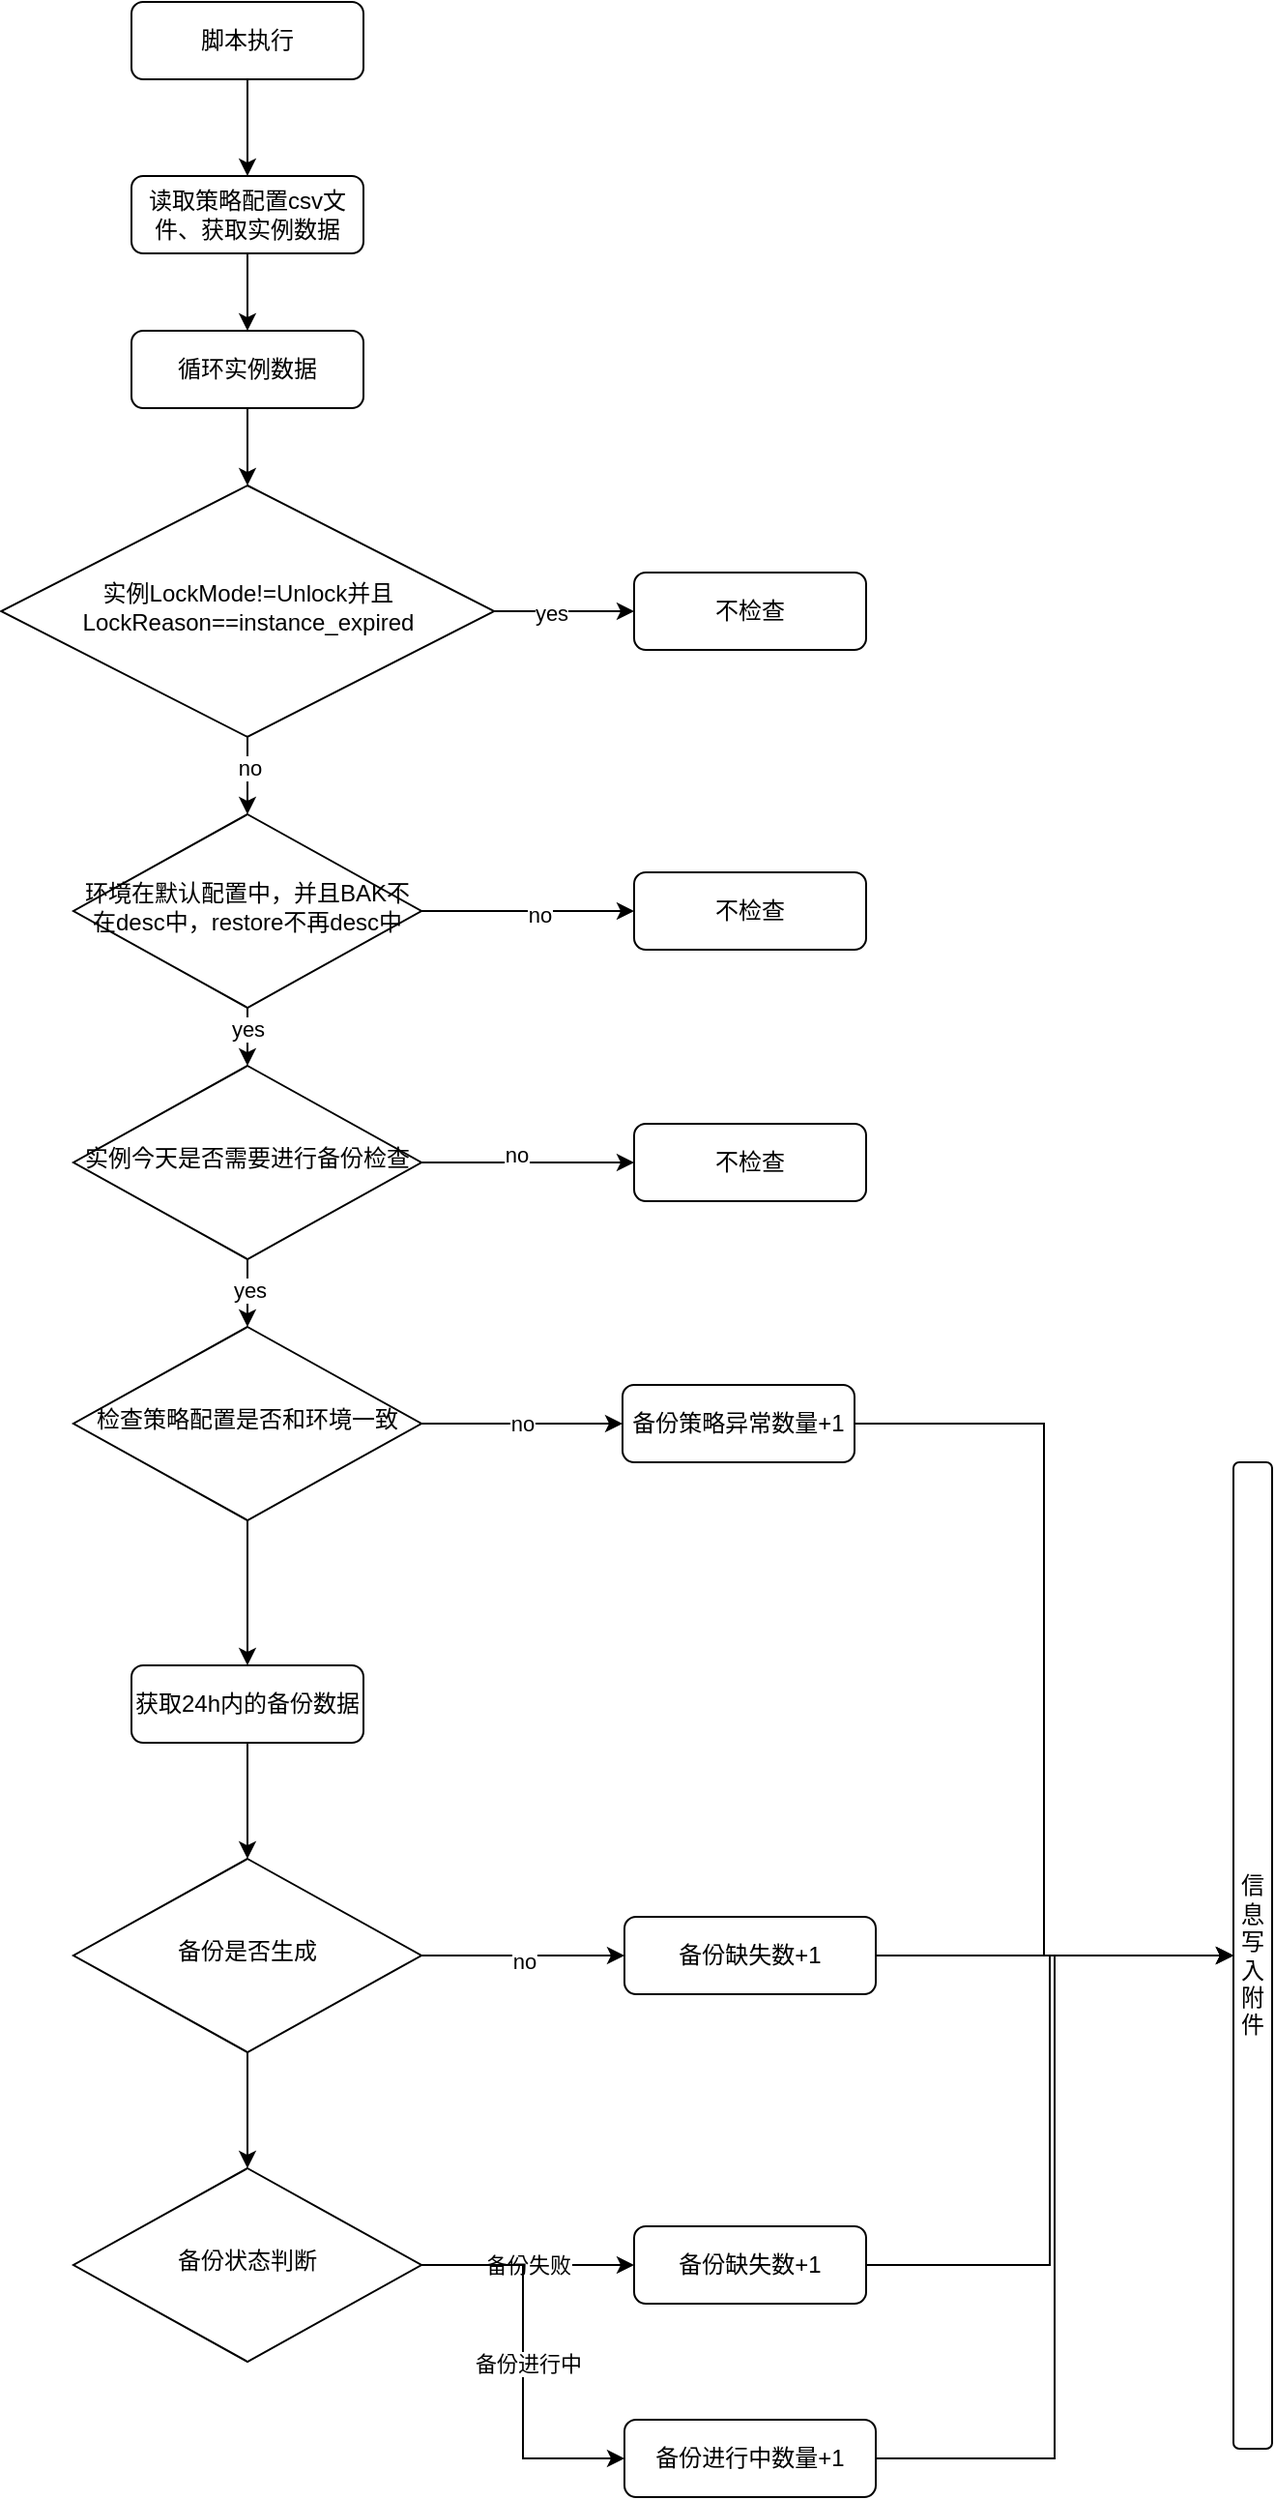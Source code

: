 <mxfile version="22.1.3" type="github">
  <diagram id="C5RBs43oDa-KdzZeNtuy" name="Page-1">
    <mxGraphModel dx="1434" dy="716" grid="1" gridSize="10" guides="1" tooltips="1" connect="1" arrows="1" fold="1" page="1" pageScale="1" pageWidth="827" pageHeight="1169" math="1" shadow="0">
      <root>
        <mxCell id="WIyWlLk6GJQsqaUBKTNV-0" />
        <mxCell id="WIyWlLk6GJQsqaUBKTNV-1" parent="WIyWlLk6GJQsqaUBKTNV-0" />
        <mxCell id="El6n9iGaWaCwRH9-0ciH-1" value="" style="edgeStyle=orthogonalEdgeStyle;rounded=0;orthogonalLoop=1;jettySize=auto;html=1;" edge="1" parent="WIyWlLk6GJQsqaUBKTNV-1" source="WIyWlLk6GJQsqaUBKTNV-3" target="El6n9iGaWaCwRH9-0ciH-0">
          <mxGeometry relative="1" as="geometry" />
        </mxCell>
        <mxCell id="WIyWlLk6GJQsqaUBKTNV-3" value="脚本执行" style="rounded=1;whiteSpace=wrap;html=1;fontSize=12;glass=0;strokeWidth=1;shadow=0;" parent="WIyWlLk6GJQsqaUBKTNV-1" vertex="1">
          <mxGeometry x="160" y="80" width="120" height="40" as="geometry" />
        </mxCell>
        <mxCell id="El6n9iGaWaCwRH9-0ciH-10" style="edgeStyle=orthogonalEdgeStyle;rounded=0;orthogonalLoop=1;jettySize=auto;html=1;entryX=0;entryY=0.5;entryDx=0;entryDy=0;" edge="1" parent="WIyWlLk6GJQsqaUBKTNV-1" source="WIyWlLk6GJQsqaUBKTNV-6" target="El6n9iGaWaCwRH9-0ciH-9">
          <mxGeometry relative="1" as="geometry" />
        </mxCell>
        <mxCell id="El6n9iGaWaCwRH9-0ciH-11" value="yes" style="edgeLabel;html=1;align=center;verticalAlign=middle;resizable=0;points=[];" vertex="1" connectable="0" parent="El6n9iGaWaCwRH9-0ciH-10">
          <mxGeometry x="-0.203" y="-1" relative="1" as="geometry">
            <mxPoint as="offset" />
          </mxGeometry>
        </mxCell>
        <mxCell id="El6n9iGaWaCwRH9-0ciH-14" value="" style="edgeStyle=orthogonalEdgeStyle;rounded=0;orthogonalLoop=1;jettySize=auto;html=1;" edge="1" parent="WIyWlLk6GJQsqaUBKTNV-1" source="WIyWlLk6GJQsqaUBKTNV-6" target="El6n9iGaWaCwRH9-0ciH-13">
          <mxGeometry relative="1" as="geometry" />
        </mxCell>
        <mxCell id="El6n9iGaWaCwRH9-0ciH-18" value="no" style="edgeLabel;html=1;align=center;verticalAlign=middle;resizable=0;points=[];" vertex="1" connectable="0" parent="El6n9iGaWaCwRH9-0ciH-14">
          <mxGeometry x="-0.2" y="1" relative="1" as="geometry">
            <mxPoint as="offset" />
          </mxGeometry>
        </mxCell>
        <mxCell id="WIyWlLk6GJQsqaUBKTNV-6" value="实例LockMode!=Unlock并且LockReason==instance_expired" style="rhombus;whiteSpace=wrap;html=1;shadow=0;fontFamily=Helvetica;fontSize=12;align=center;strokeWidth=1;spacing=6;spacingTop=-4;" parent="WIyWlLk6GJQsqaUBKTNV-1" vertex="1">
          <mxGeometry x="92.5" y="330" width="255" height="130" as="geometry" />
        </mxCell>
        <mxCell id="El6n9iGaWaCwRH9-0ciH-5" value="" style="edgeStyle=orthogonalEdgeStyle;rounded=0;orthogonalLoop=1;jettySize=auto;html=1;" edge="1" parent="WIyWlLk6GJQsqaUBKTNV-1" source="WIyWlLk6GJQsqaUBKTNV-7" target="WIyWlLk6GJQsqaUBKTNV-6">
          <mxGeometry relative="1" as="geometry" />
        </mxCell>
        <mxCell id="WIyWlLk6GJQsqaUBKTNV-7" value="循环实例数据" style="rounded=1;whiteSpace=wrap;html=1;fontSize=12;glass=0;strokeWidth=1;shadow=0;" parent="WIyWlLk6GJQsqaUBKTNV-1" vertex="1">
          <mxGeometry x="160" y="250" width="120" height="40" as="geometry" />
        </mxCell>
        <mxCell id="El6n9iGaWaCwRH9-0ciH-4" value="" style="edgeStyle=orthogonalEdgeStyle;rounded=0;orthogonalLoop=1;jettySize=auto;html=1;" edge="1" parent="WIyWlLk6GJQsqaUBKTNV-1" source="El6n9iGaWaCwRH9-0ciH-0" target="WIyWlLk6GJQsqaUBKTNV-7">
          <mxGeometry relative="1" as="geometry" />
        </mxCell>
        <mxCell id="El6n9iGaWaCwRH9-0ciH-0" value="读取策略配置csv文件、获取实例数据" style="rounded=1;whiteSpace=wrap;html=1;fontSize=12;glass=0;strokeWidth=1;shadow=0;" vertex="1" parent="WIyWlLk6GJQsqaUBKTNV-1">
          <mxGeometry x="160" y="170" width="120" height="40" as="geometry" />
        </mxCell>
        <mxCell id="El6n9iGaWaCwRH9-0ciH-9" value="不检查" style="rounded=1;whiteSpace=wrap;html=1;fontSize=12;glass=0;strokeWidth=1;shadow=0;" vertex="1" parent="WIyWlLk6GJQsqaUBKTNV-1">
          <mxGeometry x="420" y="375" width="120" height="40" as="geometry" />
        </mxCell>
        <mxCell id="El6n9iGaWaCwRH9-0ciH-16" value="" style="edgeStyle=orthogonalEdgeStyle;rounded=0;orthogonalLoop=1;jettySize=auto;html=1;" edge="1" parent="WIyWlLk6GJQsqaUBKTNV-1" source="El6n9iGaWaCwRH9-0ciH-13" target="El6n9iGaWaCwRH9-0ciH-15">
          <mxGeometry relative="1" as="geometry" />
        </mxCell>
        <mxCell id="El6n9iGaWaCwRH9-0ciH-17" value="no" style="edgeLabel;html=1;align=center;verticalAlign=middle;resizable=0;points=[];" vertex="1" connectable="0" parent="El6n9iGaWaCwRH9-0ciH-16">
          <mxGeometry x="0.096" y="-2" relative="1" as="geometry">
            <mxPoint as="offset" />
          </mxGeometry>
        </mxCell>
        <mxCell id="El6n9iGaWaCwRH9-0ciH-20" value="" style="edgeStyle=orthogonalEdgeStyle;rounded=0;orthogonalLoop=1;jettySize=auto;html=1;" edge="1" parent="WIyWlLk6GJQsqaUBKTNV-1" source="El6n9iGaWaCwRH9-0ciH-13" target="El6n9iGaWaCwRH9-0ciH-19">
          <mxGeometry relative="1" as="geometry" />
        </mxCell>
        <mxCell id="El6n9iGaWaCwRH9-0ciH-21" value="yes" style="edgeLabel;html=1;align=center;verticalAlign=middle;resizable=0;points=[];" vertex="1" connectable="0" parent="El6n9iGaWaCwRH9-0ciH-20">
          <mxGeometry x="0.24" relative="1" as="geometry">
            <mxPoint as="offset" />
          </mxGeometry>
        </mxCell>
        <mxCell id="El6n9iGaWaCwRH9-0ciH-13" value="环境在默认配置中，并且BAK不在desc中，restore不再desc中" style="rhombus;whiteSpace=wrap;html=1;shadow=0;fontFamily=Helvetica;fontSize=12;align=center;strokeWidth=1;spacing=6;spacingTop=-4;" vertex="1" parent="WIyWlLk6GJQsqaUBKTNV-1">
          <mxGeometry x="130" y="500" width="180" height="100" as="geometry" />
        </mxCell>
        <mxCell id="El6n9iGaWaCwRH9-0ciH-15" value="不检查" style="rounded=1;whiteSpace=wrap;html=1;fontSize=12;glass=0;strokeWidth=1;shadow=0;" vertex="1" parent="WIyWlLk6GJQsqaUBKTNV-1">
          <mxGeometry x="420" y="530" width="120" height="40" as="geometry" />
        </mxCell>
        <mxCell id="El6n9iGaWaCwRH9-0ciH-24" style="edgeStyle=orthogonalEdgeStyle;rounded=0;orthogonalLoop=1;jettySize=auto;html=1;exitX=1;exitY=0.5;exitDx=0;exitDy=0;" edge="1" parent="WIyWlLk6GJQsqaUBKTNV-1" source="El6n9iGaWaCwRH9-0ciH-19" target="El6n9iGaWaCwRH9-0ciH-23">
          <mxGeometry relative="1" as="geometry" />
        </mxCell>
        <mxCell id="El6n9iGaWaCwRH9-0ciH-25" value="no" style="edgeLabel;html=1;align=center;verticalAlign=middle;resizable=0;points=[];" vertex="1" connectable="0" parent="El6n9iGaWaCwRH9-0ciH-24">
          <mxGeometry x="-0.111" y="4" relative="1" as="geometry">
            <mxPoint as="offset" />
          </mxGeometry>
        </mxCell>
        <mxCell id="El6n9iGaWaCwRH9-0ciH-27" value="" style="edgeStyle=orthogonalEdgeStyle;rounded=0;orthogonalLoop=1;jettySize=auto;html=1;" edge="1" parent="WIyWlLk6GJQsqaUBKTNV-1" source="El6n9iGaWaCwRH9-0ciH-19" target="El6n9iGaWaCwRH9-0ciH-26">
          <mxGeometry relative="1" as="geometry" />
        </mxCell>
        <mxCell id="El6n9iGaWaCwRH9-0ciH-28" value="yes" style="edgeLabel;html=1;align=center;verticalAlign=middle;resizable=0;points=[];" vertex="1" connectable="0" parent="El6n9iGaWaCwRH9-0ciH-27">
          <mxGeometry x="-0.32" y="1" relative="1" as="geometry">
            <mxPoint as="offset" />
          </mxGeometry>
        </mxCell>
        <mxCell id="El6n9iGaWaCwRH9-0ciH-19" value="实例今天是否需要进行备份检查" style="rhombus;whiteSpace=wrap;html=1;shadow=0;fontFamily=Helvetica;fontSize=12;align=center;strokeWidth=1;spacing=6;spacingTop=-4;" vertex="1" parent="WIyWlLk6GJQsqaUBKTNV-1">
          <mxGeometry x="130" y="630" width="180" height="100" as="geometry" />
        </mxCell>
        <mxCell id="El6n9iGaWaCwRH9-0ciH-23" value="不检查" style="rounded=1;whiteSpace=wrap;html=1;fontSize=12;glass=0;strokeWidth=1;shadow=0;" vertex="1" parent="WIyWlLk6GJQsqaUBKTNV-1">
          <mxGeometry x="420" y="660" width="120" height="40" as="geometry" />
        </mxCell>
        <mxCell id="El6n9iGaWaCwRH9-0ciH-31" value="no" style="edgeStyle=orthogonalEdgeStyle;rounded=0;orthogonalLoop=1;jettySize=auto;html=1;exitX=1;exitY=0.5;exitDx=0;exitDy=0;" edge="1" parent="WIyWlLk6GJQsqaUBKTNV-1" source="El6n9iGaWaCwRH9-0ciH-26" target="El6n9iGaWaCwRH9-0ciH-30">
          <mxGeometry relative="1" as="geometry" />
        </mxCell>
        <mxCell id="El6n9iGaWaCwRH9-0ciH-35" style="edgeStyle=orthogonalEdgeStyle;rounded=0;orthogonalLoop=1;jettySize=auto;html=1;exitX=0.5;exitY=1;exitDx=0;exitDy=0;" edge="1" parent="WIyWlLk6GJQsqaUBKTNV-1" source="El6n9iGaWaCwRH9-0ciH-26" target="El6n9iGaWaCwRH9-0ciH-36">
          <mxGeometry relative="1" as="geometry">
            <mxPoint x="220" y="920" as="targetPoint" />
          </mxGeometry>
        </mxCell>
        <mxCell id="El6n9iGaWaCwRH9-0ciH-26" value="检查策略配置是否和环境一致" style="rhombus;whiteSpace=wrap;html=1;shadow=0;fontFamily=Helvetica;fontSize=12;align=center;strokeWidth=1;spacing=6;spacingTop=-4;" vertex="1" parent="WIyWlLk6GJQsqaUBKTNV-1">
          <mxGeometry x="130" y="765" width="180" height="100" as="geometry" />
        </mxCell>
        <mxCell id="El6n9iGaWaCwRH9-0ciH-33" style="edgeStyle=orthogonalEdgeStyle;rounded=0;orthogonalLoop=1;jettySize=auto;html=1;" edge="1" parent="WIyWlLk6GJQsqaUBKTNV-1" source="El6n9iGaWaCwRH9-0ciH-30" target="El6n9iGaWaCwRH9-0ciH-32">
          <mxGeometry relative="1" as="geometry" />
        </mxCell>
        <mxCell id="El6n9iGaWaCwRH9-0ciH-30" value="备份策略异常数量+1" style="rounded=1;whiteSpace=wrap;html=1;fontSize=12;glass=0;strokeWidth=1;shadow=0;" vertex="1" parent="WIyWlLk6GJQsqaUBKTNV-1">
          <mxGeometry x="414" y="795" width="120" height="40" as="geometry" />
        </mxCell>
        <mxCell id="El6n9iGaWaCwRH9-0ciH-32" value="信息写入附件" style="rounded=1;whiteSpace=wrap;html=1;" vertex="1" parent="WIyWlLk6GJQsqaUBKTNV-1">
          <mxGeometry x="730" y="835" width="20" height="510" as="geometry" />
        </mxCell>
        <mxCell id="El6n9iGaWaCwRH9-0ciH-38" style="edgeStyle=orthogonalEdgeStyle;rounded=0;orthogonalLoop=1;jettySize=auto;html=1;exitX=0.5;exitY=1;exitDx=0;exitDy=0;" edge="1" parent="WIyWlLk6GJQsqaUBKTNV-1" source="El6n9iGaWaCwRH9-0ciH-36" target="El6n9iGaWaCwRH9-0ciH-37">
          <mxGeometry relative="1" as="geometry" />
        </mxCell>
        <mxCell id="El6n9iGaWaCwRH9-0ciH-36" value="获取24h内的备份数据" style="rounded=1;whiteSpace=wrap;html=1;fontSize=12;glass=0;strokeWidth=1;shadow=0;" vertex="1" parent="WIyWlLk6GJQsqaUBKTNV-1">
          <mxGeometry x="160" y="940" width="120" height="40" as="geometry" />
        </mxCell>
        <mxCell id="El6n9iGaWaCwRH9-0ciH-40" style="edgeStyle=orthogonalEdgeStyle;rounded=0;orthogonalLoop=1;jettySize=auto;html=1;exitX=1;exitY=0.5;exitDx=0;exitDy=0;" edge="1" parent="WIyWlLk6GJQsqaUBKTNV-1" source="El6n9iGaWaCwRH9-0ciH-37" target="El6n9iGaWaCwRH9-0ciH-39">
          <mxGeometry relative="1" as="geometry" />
        </mxCell>
        <mxCell id="El6n9iGaWaCwRH9-0ciH-45" value="no" style="edgeLabel;html=1;align=center;verticalAlign=middle;resizable=0;points=[];" vertex="1" connectable="0" parent="El6n9iGaWaCwRH9-0ciH-40">
          <mxGeometry y="-3" relative="1" as="geometry">
            <mxPoint as="offset" />
          </mxGeometry>
        </mxCell>
        <mxCell id="El6n9iGaWaCwRH9-0ciH-47" style="edgeStyle=orthogonalEdgeStyle;rounded=0;orthogonalLoop=1;jettySize=auto;html=1;exitX=0.5;exitY=1;exitDx=0;exitDy=0;" edge="1" parent="WIyWlLk6GJQsqaUBKTNV-1" source="El6n9iGaWaCwRH9-0ciH-37" target="El6n9iGaWaCwRH9-0ciH-48">
          <mxGeometry relative="1" as="geometry">
            <mxPoint x="220" y="1180" as="targetPoint" />
          </mxGeometry>
        </mxCell>
        <mxCell id="El6n9iGaWaCwRH9-0ciH-37" value="备份是否生成" style="rhombus;whiteSpace=wrap;html=1;shadow=0;fontFamily=Helvetica;fontSize=12;align=center;strokeWidth=1;spacing=6;spacingTop=-4;" vertex="1" parent="WIyWlLk6GJQsqaUBKTNV-1">
          <mxGeometry x="130" y="1040" width="180" height="100" as="geometry" />
        </mxCell>
        <mxCell id="El6n9iGaWaCwRH9-0ciH-44" value="" style="edgeStyle=orthogonalEdgeStyle;rounded=0;orthogonalLoop=1;jettySize=auto;html=1;" edge="1" parent="WIyWlLk6GJQsqaUBKTNV-1" source="El6n9iGaWaCwRH9-0ciH-39" target="El6n9iGaWaCwRH9-0ciH-32">
          <mxGeometry relative="1" as="geometry" />
        </mxCell>
        <mxCell id="El6n9iGaWaCwRH9-0ciH-39" value="备份缺失数+1" style="rounded=1;whiteSpace=wrap;html=1;fontSize=12;glass=0;strokeWidth=1;shadow=0;" vertex="1" parent="WIyWlLk6GJQsqaUBKTNV-1">
          <mxGeometry x="415" y="1070" width="130" height="40" as="geometry" />
        </mxCell>
        <mxCell id="El6n9iGaWaCwRH9-0ciH-50" value="备份失败" style="edgeStyle=orthogonalEdgeStyle;rounded=0;orthogonalLoop=1;jettySize=auto;html=1;exitX=1;exitY=0.5;exitDx=0;exitDy=0;" edge="1" parent="WIyWlLk6GJQsqaUBKTNV-1" source="El6n9iGaWaCwRH9-0ciH-48" target="El6n9iGaWaCwRH9-0ciH-49">
          <mxGeometry relative="1" as="geometry" />
        </mxCell>
        <mxCell id="El6n9iGaWaCwRH9-0ciH-54" style="edgeStyle=orthogonalEdgeStyle;rounded=0;orthogonalLoop=1;jettySize=auto;html=1;exitX=1;exitY=0.5;exitDx=0;exitDy=0;entryX=0;entryY=0.5;entryDx=0;entryDy=0;" edge="1" parent="WIyWlLk6GJQsqaUBKTNV-1" source="El6n9iGaWaCwRH9-0ciH-48" target="El6n9iGaWaCwRH9-0ciH-52">
          <mxGeometry relative="1" as="geometry" />
        </mxCell>
        <mxCell id="El6n9iGaWaCwRH9-0ciH-55" value="备份进行中" style="edgeLabel;html=1;align=center;verticalAlign=middle;resizable=0;points=[];" vertex="1" connectable="0" parent="El6n9iGaWaCwRH9-0ciH-54">
          <mxGeometry x="0.011" y="2" relative="1" as="geometry">
            <mxPoint as="offset" />
          </mxGeometry>
        </mxCell>
        <mxCell id="El6n9iGaWaCwRH9-0ciH-48" value="备份状态判断" style="rhombus;whiteSpace=wrap;html=1;shadow=0;fontFamily=Helvetica;fontSize=12;align=center;strokeWidth=1;spacing=6;spacingTop=-4;" vertex="1" parent="WIyWlLk6GJQsqaUBKTNV-1">
          <mxGeometry x="130" y="1200" width="180" height="100" as="geometry" />
        </mxCell>
        <mxCell id="El6n9iGaWaCwRH9-0ciH-51" style="edgeStyle=orthogonalEdgeStyle;rounded=0;orthogonalLoop=1;jettySize=auto;html=1;exitX=1;exitY=0.5;exitDx=0;exitDy=0;entryX=0;entryY=0.5;entryDx=0;entryDy=0;" edge="1" parent="WIyWlLk6GJQsqaUBKTNV-1" source="El6n9iGaWaCwRH9-0ciH-49" target="El6n9iGaWaCwRH9-0ciH-32">
          <mxGeometry relative="1" as="geometry" />
        </mxCell>
        <mxCell id="El6n9iGaWaCwRH9-0ciH-49" value="备份缺失数+1" style="rounded=1;whiteSpace=wrap;html=1;fontSize=12;glass=0;strokeWidth=1;shadow=0;" vertex="1" parent="WIyWlLk6GJQsqaUBKTNV-1">
          <mxGeometry x="420" y="1230" width="120" height="40" as="geometry" />
        </mxCell>
        <mxCell id="El6n9iGaWaCwRH9-0ciH-57" value="" style="edgeStyle=orthogonalEdgeStyle;rounded=0;orthogonalLoop=1;jettySize=auto;html=1;entryX=0;entryY=0.5;entryDx=0;entryDy=0;" edge="1" parent="WIyWlLk6GJQsqaUBKTNV-1" source="El6n9iGaWaCwRH9-0ciH-52" target="El6n9iGaWaCwRH9-0ciH-32">
          <mxGeometry relative="1" as="geometry" />
        </mxCell>
        <mxCell id="El6n9iGaWaCwRH9-0ciH-52" value="备份进行中数量+1" style="rounded=1;whiteSpace=wrap;html=1;fontSize=12;glass=0;strokeWidth=1;shadow=0;" vertex="1" parent="WIyWlLk6GJQsqaUBKTNV-1">
          <mxGeometry x="415" y="1330" width="130" height="40" as="geometry" />
        </mxCell>
      </root>
    </mxGraphModel>
  </diagram>
</mxfile>
